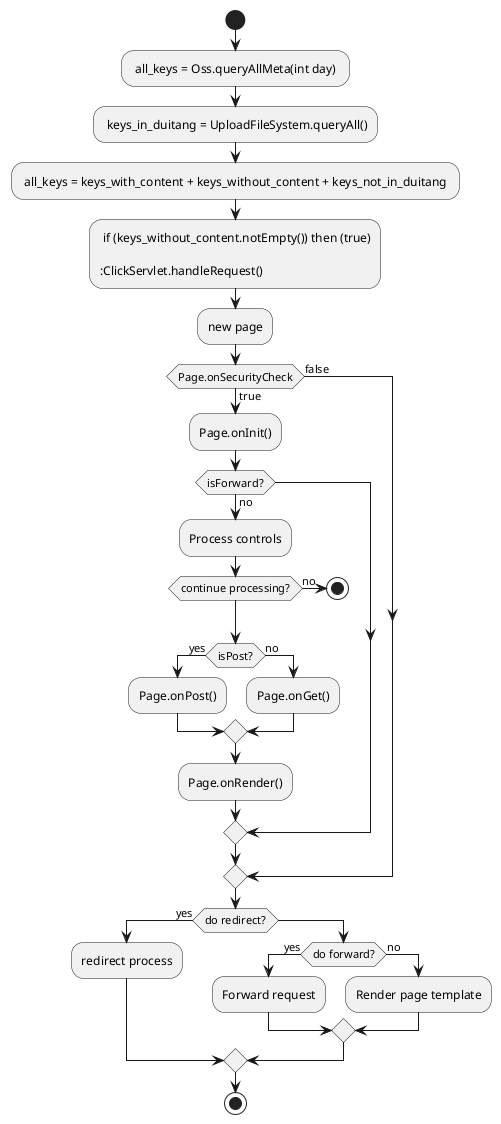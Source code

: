 @startuml
'https://plantuml.com/activity-diagram-beta

start
: all_keys = Oss.queryAllMeta(int day) ;
: keys_in_duitang = UploadFileSystem.queryAll();
: all_keys = keys_with_content + keys_without_content + keys_not_in_duitang ;
: if (keys_without_content.notEmpty()) then (true)

:ClickServlet.handleRequest();
:new page;
if (Page.onSecurityCheck) then (true)
  :Page.onInit();
  if (isForward?) then (no)
    :Process controls;
    if (continue processing?) then (no)
      stop
    endif

    if (isPost?) then (yes)
      :Page.onPost();
    else (no)
      :Page.onGet();
    endif
    :Page.onRender();
  endif
else (false)
endif

if (do redirect?) then (yes)
  :redirect process;
else
  if (do forward?) then (yes)
    :Forward request;
  else (no)
    :Render page template;
  endif
endif

stop

@enduml
